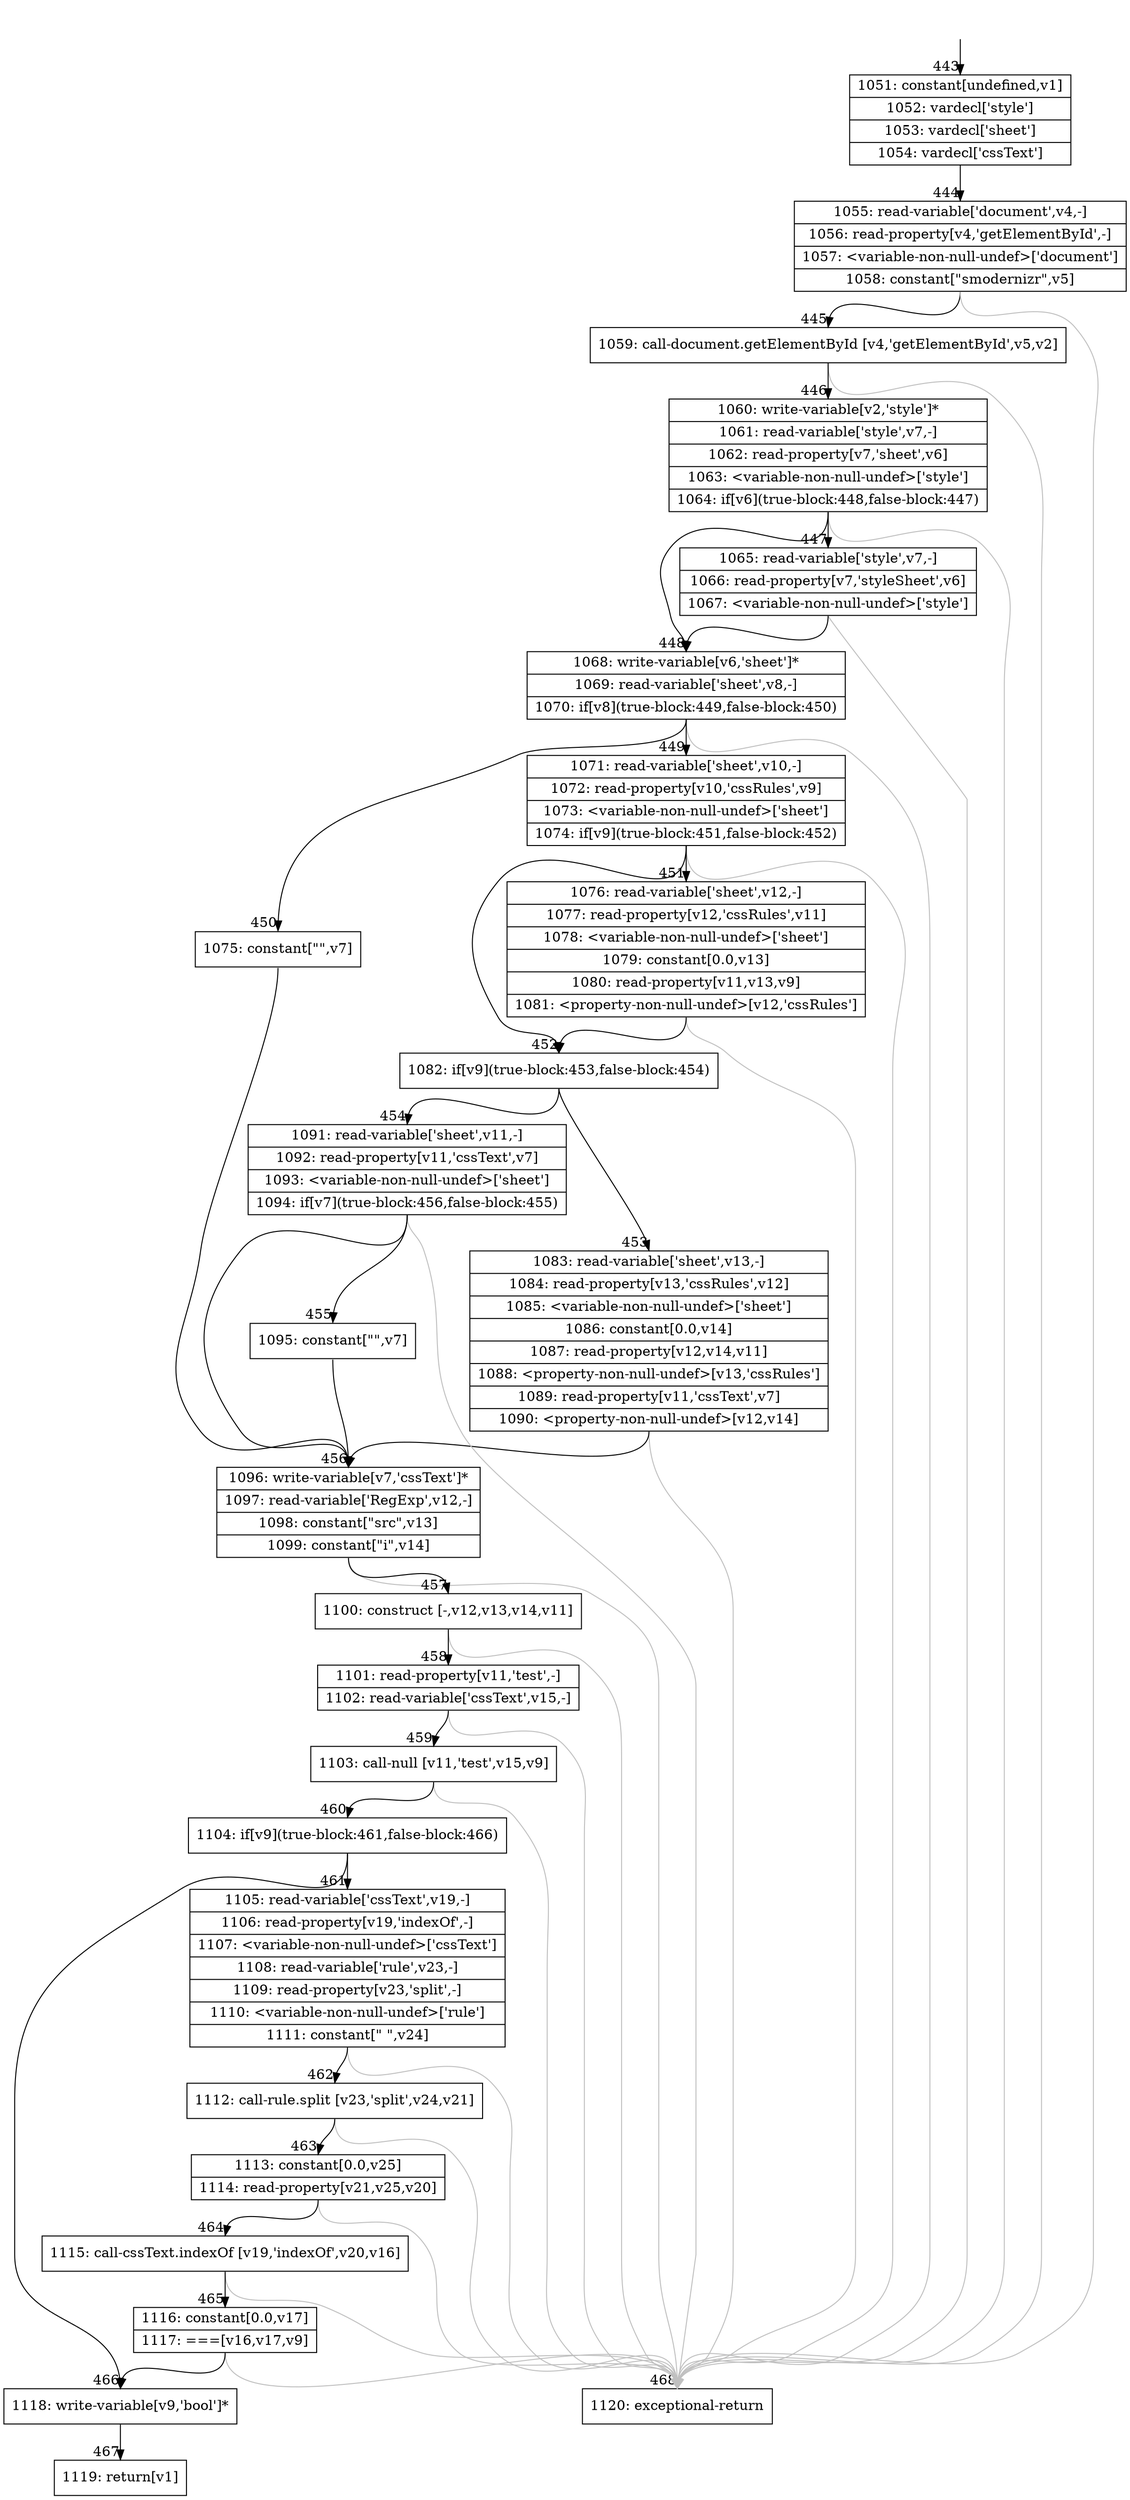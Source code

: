 digraph {
rankdir="TD"
BB_entry51[shape=none,label=""];
BB_entry51 -> BB443 [tailport=s, headport=n, headlabel="    443"]
BB443 [shape=record label="{1051: constant[undefined,v1]|1052: vardecl['style']|1053: vardecl['sheet']|1054: vardecl['cssText']}" ] 
BB443 -> BB444 [tailport=s, headport=n, headlabel="      444"]
BB444 [shape=record label="{1055: read-variable['document',v4,-]|1056: read-property[v4,'getElementById',-]|1057: \<variable-non-null-undef\>['document']|1058: constant[\"smodernizr\",v5]}" ] 
BB444 -> BB445 [tailport=s, headport=n, headlabel="      445"]
BB444 -> BB468 [tailport=s, headport=n, color=gray, headlabel="      468"]
BB445 [shape=record label="{1059: call-document.getElementById [v4,'getElementById',v5,v2]}" ] 
BB445 -> BB446 [tailport=s, headport=n, headlabel="      446"]
BB445 -> BB468 [tailport=s, headport=n, color=gray]
BB446 [shape=record label="{1060: write-variable[v2,'style']*|1061: read-variable['style',v7,-]|1062: read-property[v7,'sheet',v6]|1063: \<variable-non-null-undef\>['style']|1064: if[v6](true-block:448,false-block:447)}" ] 
BB446 -> BB448 [tailport=s, headport=n, headlabel="      448"]
BB446 -> BB447 [tailport=s, headport=n, headlabel="      447"]
BB446 -> BB468 [tailport=s, headport=n, color=gray]
BB447 [shape=record label="{1065: read-variable['style',v7,-]|1066: read-property[v7,'styleSheet',v6]|1067: \<variable-non-null-undef\>['style']}" ] 
BB447 -> BB448 [tailport=s, headport=n]
BB447 -> BB468 [tailport=s, headport=n, color=gray]
BB448 [shape=record label="{1068: write-variable[v6,'sheet']*|1069: read-variable['sheet',v8,-]|1070: if[v8](true-block:449,false-block:450)}" ] 
BB448 -> BB449 [tailport=s, headport=n, headlabel="      449"]
BB448 -> BB450 [tailport=s, headport=n, headlabel="      450"]
BB448 -> BB468 [tailport=s, headport=n, color=gray]
BB449 [shape=record label="{1071: read-variable['sheet',v10,-]|1072: read-property[v10,'cssRules',v9]|1073: \<variable-non-null-undef\>['sheet']|1074: if[v9](true-block:451,false-block:452)}" ] 
BB449 -> BB452 [tailport=s, headport=n, headlabel="      452"]
BB449 -> BB451 [tailport=s, headport=n, headlabel="      451"]
BB449 -> BB468 [tailport=s, headport=n, color=gray]
BB450 [shape=record label="{1075: constant[\"\",v7]}" ] 
BB450 -> BB456 [tailport=s, headport=n, headlabel="      456"]
BB451 [shape=record label="{1076: read-variable['sheet',v12,-]|1077: read-property[v12,'cssRules',v11]|1078: \<variable-non-null-undef\>['sheet']|1079: constant[0.0,v13]|1080: read-property[v11,v13,v9]|1081: \<property-non-null-undef\>[v12,'cssRules']}" ] 
BB451 -> BB452 [tailport=s, headport=n]
BB451 -> BB468 [tailport=s, headport=n, color=gray]
BB452 [shape=record label="{1082: if[v9](true-block:453,false-block:454)}" ] 
BB452 -> BB453 [tailport=s, headport=n, headlabel="      453"]
BB452 -> BB454 [tailport=s, headport=n, headlabel="      454"]
BB453 [shape=record label="{1083: read-variable['sheet',v13,-]|1084: read-property[v13,'cssRules',v12]|1085: \<variable-non-null-undef\>['sheet']|1086: constant[0.0,v14]|1087: read-property[v12,v14,v11]|1088: \<property-non-null-undef\>[v13,'cssRules']|1089: read-property[v11,'cssText',v7]|1090: \<property-non-null-undef\>[v12,v14]}" ] 
BB453 -> BB456 [tailport=s, headport=n]
BB453 -> BB468 [tailport=s, headport=n, color=gray]
BB454 [shape=record label="{1091: read-variable['sheet',v11,-]|1092: read-property[v11,'cssText',v7]|1093: \<variable-non-null-undef\>['sheet']|1094: if[v7](true-block:456,false-block:455)}" ] 
BB454 -> BB456 [tailport=s, headport=n]
BB454 -> BB455 [tailport=s, headport=n, headlabel="      455"]
BB454 -> BB468 [tailport=s, headport=n, color=gray]
BB455 [shape=record label="{1095: constant[\"\",v7]}" ] 
BB455 -> BB456 [tailport=s, headport=n]
BB456 [shape=record label="{1096: write-variable[v7,'cssText']*|1097: read-variable['RegExp',v12,-]|1098: constant[\"src\",v13]|1099: constant[\"i\",v14]}" ] 
BB456 -> BB457 [tailport=s, headport=n, headlabel="      457"]
BB456 -> BB468 [tailport=s, headport=n, color=gray]
BB457 [shape=record label="{1100: construct [-,v12,v13,v14,v11]}" ] 
BB457 -> BB458 [tailport=s, headport=n, headlabel="      458"]
BB457 -> BB468 [tailport=s, headport=n, color=gray]
BB458 [shape=record label="{1101: read-property[v11,'test',-]|1102: read-variable['cssText',v15,-]}" ] 
BB458 -> BB459 [tailport=s, headport=n, headlabel="      459"]
BB458 -> BB468 [tailport=s, headport=n, color=gray]
BB459 [shape=record label="{1103: call-null [v11,'test',v15,v9]}" ] 
BB459 -> BB460 [tailport=s, headport=n, headlabel="      460"]
BB459 -> BB468 [tailport=s, headport=n, color=gray]
BB460 [shape=record label="{1104: if[v9](true-block:461,false-block:466)}" ] 
BB460 -> BB466 [tailport=s, headport=n, headlabel="      466"]
BB460 -> BB461 [tailport=s, headport=n, headlabel="      461"]
BB461 [shape=record label="{1105: read-variable['cssText',v19,-]|1106: read-property[v19,'indexOf',-]|1107: \<variable-non-null-undef\>['cssText']|1108: read-variable['rule',v23,-]|1109: read-property[v23,'split',-]|1110: \<variable-non-null-undef\>['rule']|1111: constant[\" \",v24]}" ] 
BB461 -> BB462 [tailport=s, headport=n, headlabel="      462"]
BB461 -> BB468 [tailport=s, headport=n, color=gray]
BB462 [shape=record label="{1112: call-rule.split [v23,'split',v24,v21]}" ] 
BB462 -> BB463 [tailport=s, headport=n, headlabel="      463"]
BB462 -> BB468 [tailport=s, headport=n, color=gray]
BB463 [shape=record label="{1113: constant[0.0,v25]|1114: read-property[v21,v25,v20]}" ] 
BB463 -> BB464 [tailport=s, headport=n, headlabel="      464"]
BB463 -> BB468 [tailport=s, headport=n, color=gray]
BB464 [shape=record label="{1115: call-cssText.indexOf [v19,'indexOf',v20,v16]}" ] 
BB464 -> BB465 [tailport=s, headport=n, headlabel="      465"]
BB464 -> BB468 [tailport=s, headport=n, color=gray]
BB465 [shape=record label="{1116: constant[0.0,v17]|1117: ===[v16,v17,v9]}" ] 
BB465 -> BB466 [tailport=s, headport=n]
BB465 -> BB468 [tailport=s, headport=n, color=gray]
BB466 [shape=record label="{1118: write-variable[v9,'bool']*}" ] 
BB466 -> BB467 [tailport=s, headport=n, headlabel="      467"]
BB467 [shape=record label="{1119: return[v1]}" ] 
BB468 [shape=record label="{1120: exceptional-return}" ] 
//#$~ 436
}

